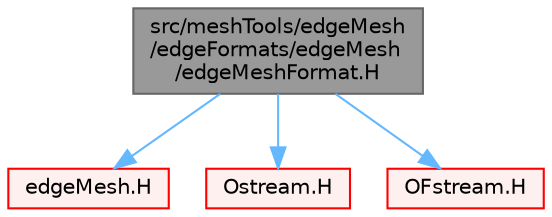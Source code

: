 digraph "src/meshTools/edgeMesh/edgeFormats/edgeMesh/edgeMeshFormat.H"
{
 // LATEX_PDF_SIZE
  bgcolor="transparent";
  edge [fontname=Helvetica,fontsize=10,labelfontname=Helvetica,labelfontsize=10];
  node [fontname=Helvetica,fontsize=10,shape=box,height=0.2,width=0.4];
  Node1 [id="Node000001",label="src/meshTools/edgeMesh\l/edgeFormats/edgeMesh\l/edgeMeshFormat.H",height=0.2,width=0.4,color="gray40", fillcolor="grey60", style="filled", fontcolor="black",tooltip=" "];
  Node1 -> Node2 [id="edge1_Node000001_Node000002",color="steelblue1",style="solid",tooltip=" "];
  Node2 [id="Node000002",label="edgeMesh.H",height=0.2,width=0.4,color="red", fillcolor="#FFF0F0", style="filled",URL="$edgeMesh_8H.html",tooltip=" "];
  Node1 -> Node47 [id="edge2_Node000001_Node000047",color="steelblue1",style="solid",tooltip=" "];
  Node47 [id="Node000047",label="Ostream.H",height=0.2,width=0.4,color="red", fillcolor="#FFF0F0", style="filled",URL="$Ostream_8H.html",tooltip=" "];
  Node1 -> Node224 [id="edge3_Node000001_Node000224",color="steelblue1",style="solid",tooltip=" "];
  Node224 [id="Node000224",label="OFstream.H",height=0.2,width=0.4,color="red", fillcolor="#FFF0F0", style="filled",URL="$OFstream_8H.html",tooltip=" "];
}
